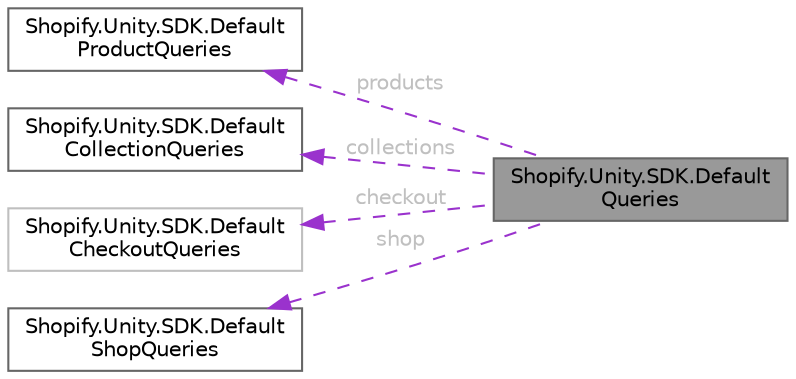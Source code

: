 digraph "Shopify.Unity.SDK.DefaultQueries"
{
 // LATEX_PDF_SIZE
  bgcolor="transparent";
  edge [fontname=Helvetica,fontsize=10,labelfontname=Helvetica,labelfontsize=10];
  node [fontname=Helvetica,fontsize=10,shape=box,height=0.2,width=0.4];
  rankdir="LR";
  Node1 [id="Node000001",label="Shopify.Unity.SDK.Default\lQueries",height=0.2,width=0.4,color="gray40", fillcolor="grey60", style="filled", fontcolor="black",tooltip="Generates default queries for ShopifyClient.products and ShopifyClient.collections ."];
  Node2 -> Node1 [id="edge1_Node000001_Node000002",dir="back",color="darkorchid3",style="dashed",tooltip=" ",label=" products",fontcolor="grey" ];
  Node2 [id="Node000002",label="Shopify.Unity.SDK.Default\lProductQueries",height=0.2,width=0.4,color="gray40", fillcolor="white", style="filled",URL="$class_shopify_1_1_unity_1_1_s_d_k_1_1_default_product_queries.html",tooltip="Generates default queries for ShopifyClient.products ."];
  Node3 -> Node1 [id="edge2_Node000001_Node000003",dir="back",color="darkorchid3",style="dashed",tooltip=" ",label=" collections",fontcolor="grey" ];
  Node3 [id="Node000003",label="Shopify.Unity.SDK.Default\lCollectionQueries",height=0.2,width=0.4,color="gray40", fillcolor="white", style="filled",URL="$class_shopify_1_1_unity_1_1_s_d_k_1_1_default_collection_queries.html",tooltip="Generates default queries for ShopifyClient.collections ."];
  Node4 -> Node1 [id="edge3_Node000001_Node000004",dir="back",color="darkorchid3",style="dashed",tooltip=" ",label=" checkout",fontcolor="grey" ];
  Node4 [id="Node000004",label="Shopify.Unity.SDK.Default\lCheckoutQueries",height=0.2,width=0.4,color="grey75", fillcolor="white", style="filled",URL="$class_shopify_1_1_unity_1_1_s_d_k_1_1_default_checkout_queries.html",tooltip=" "];
  Node5 -> Node1 [id="edge4_Node000001_Node000005",dir="back",color="darkorchid3",style="dashed",tooltip=" ",label=" shop",fontcolor="grey" ];
  Node5 [id="Node000005",label="Shopify.Unity.SDK.Default\lShopQueries",height=0.2,width=0.4,color="gray40", fillcolor="white", style="filled",URL="$class_shopify_1_1_unity_1_1_s_d_k_1_1_default_shop_queries.html",tooltip="Generates default queries for ShopifyClient."];
}
